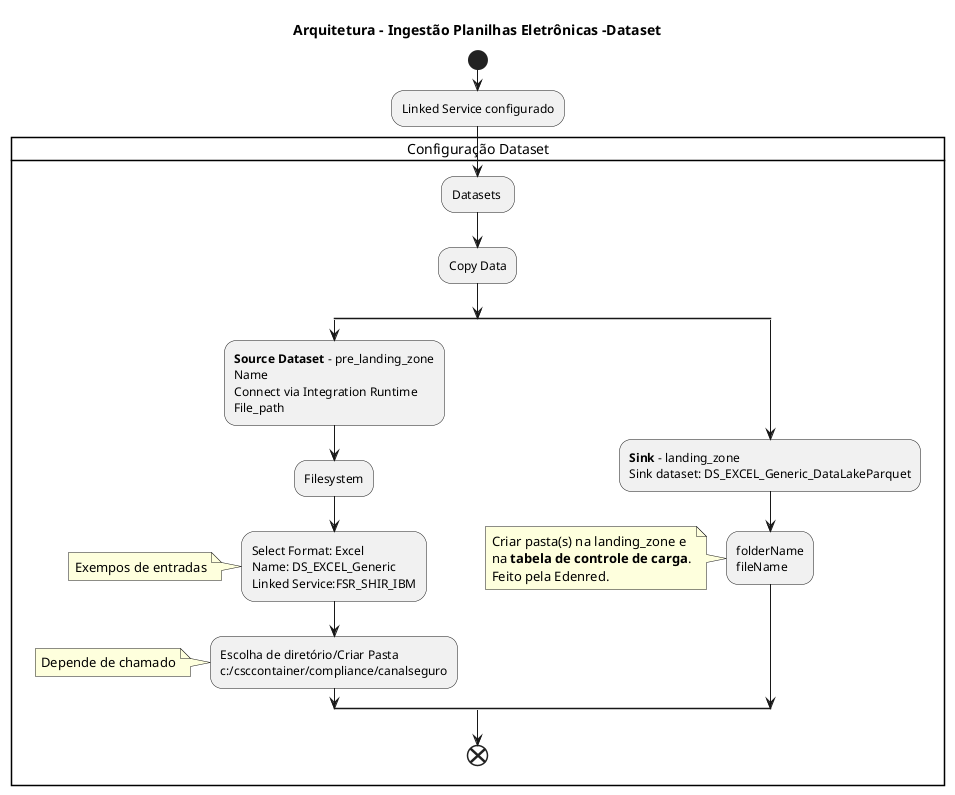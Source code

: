 @startuml

title Arquitetura - Ingestão Planilhas Eletrônicas -Dataset
start
:Linked Service configurado;
card "Configuração Dataset" { 
:Datasets ; 
:Copy Data;
split
:**Source Dataset** - pre_landing_zone
Name
Connect via Integration Runtime
File_path;
:Filesystem;
:Select Format: Excel
Name: DS_EXCEL_Generic
Linked Service:FSR_SHIR_IBM;
note left
Exempos de entradas
end note
:Escolha de diretório/Criar Pasta
c:/csccontainer/compliance/canalseguro;
note left
Depende de chamado
end note
split again
:**Sink** - landing_zone
Sink dataset: DS_EXCEL_Generic_DataLakeParquet;
:folderName 
fileName;
note left 
Criar pasta(s) na landing_zone e 
na **tabela de controle de carga**.
Feito pela Edenred.
end note
end split
end
}

@enduml 
